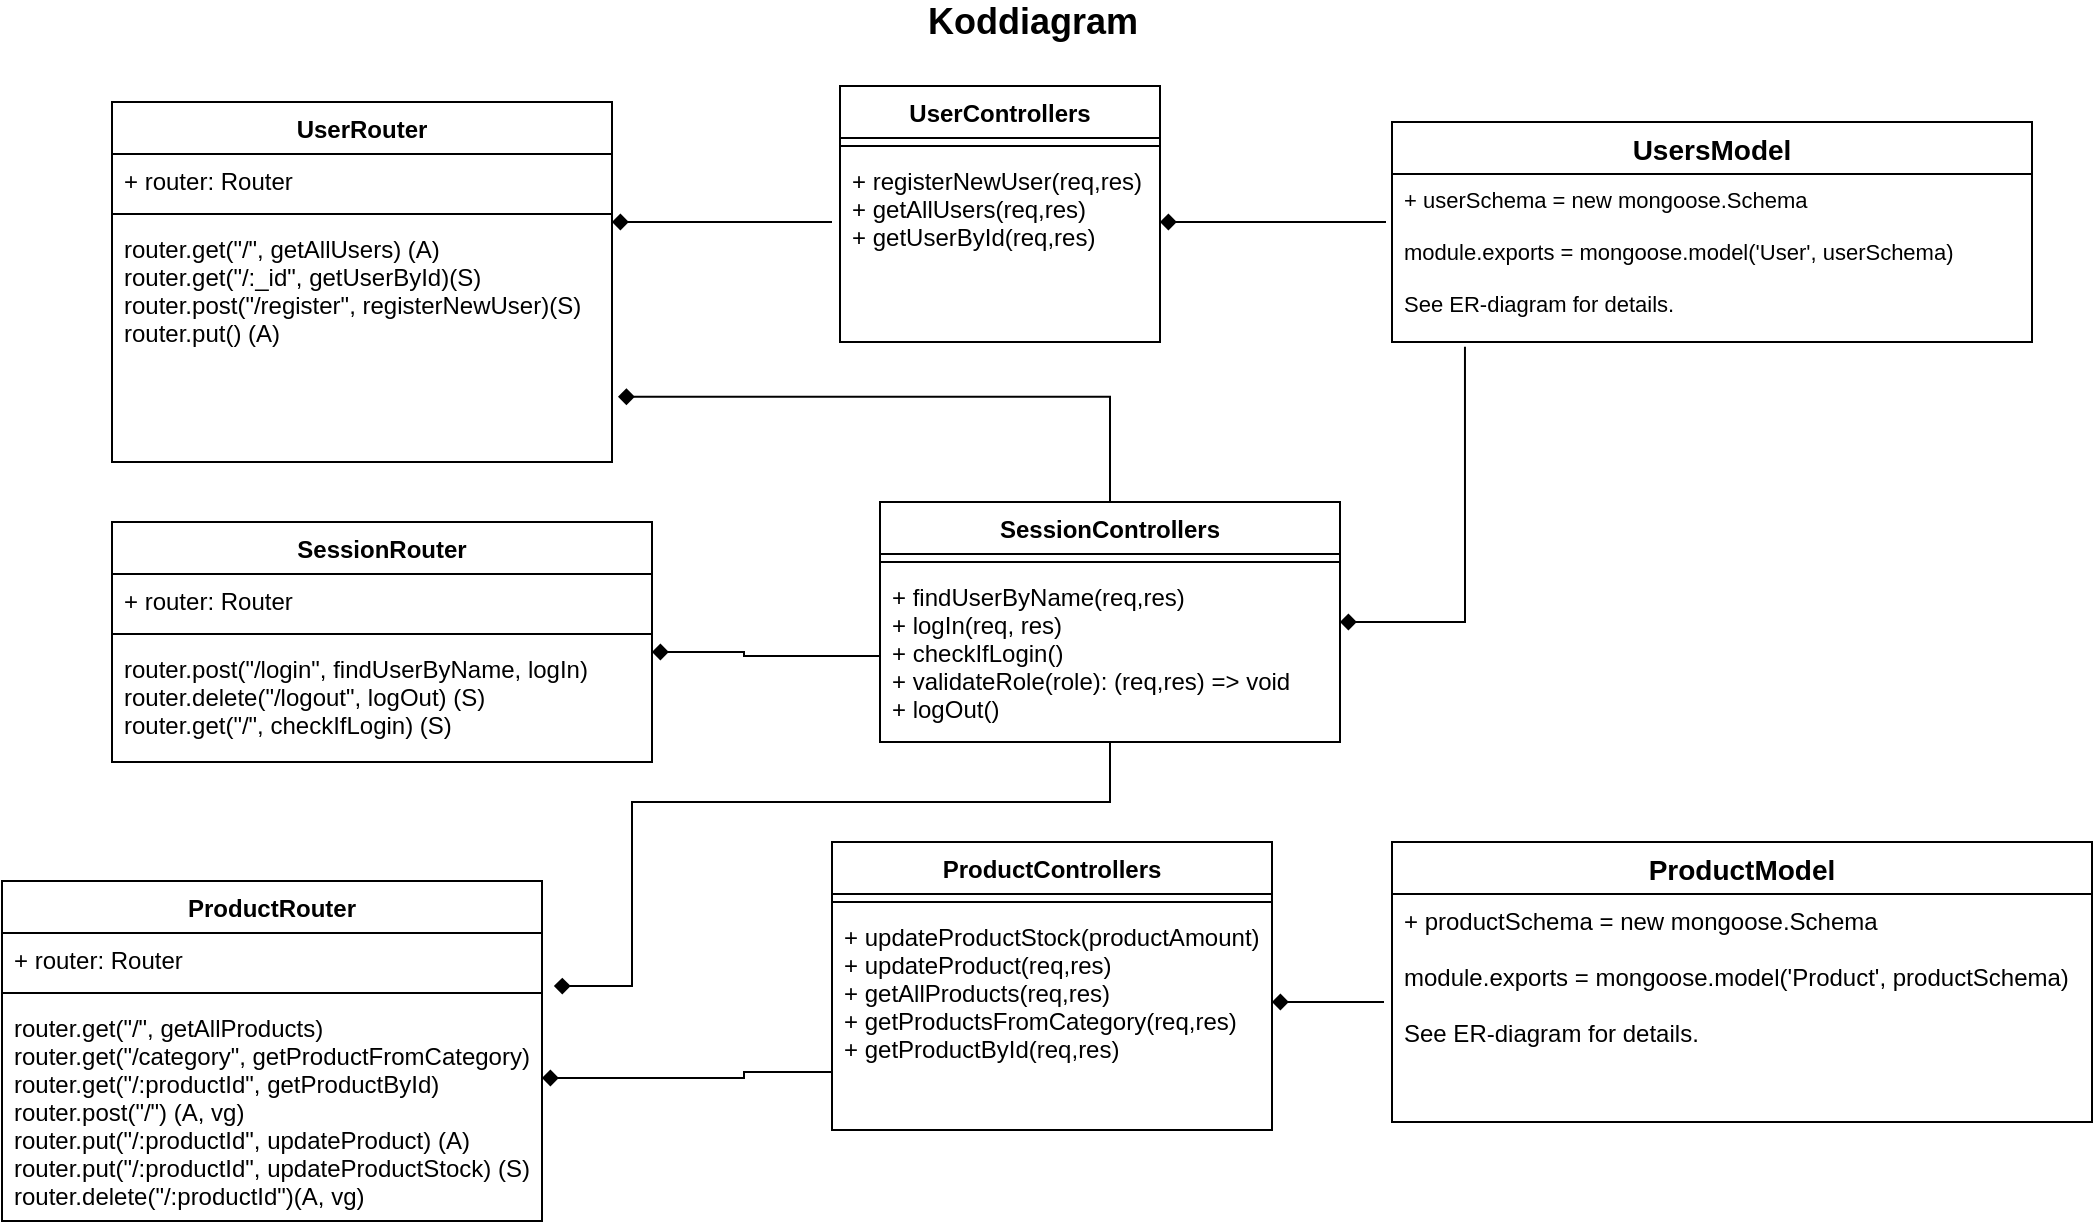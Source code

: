 <mxfile version="14.1.2" type="github">
  <diagram name="Page-1" id="5f0bae14-7c28-e335-631c-24af17079c00">
    <mxGraphModel dx="1422" dy="762" grid="1" gridSize="10" guides="1" tooltips="1" connect="1" arrows="1" fold="1" page="1" pageScale="1" pageWidth="1100" pageHeight="850" background="#ffffff" math="0" shadow="0">
      <root>
        <mxCell id="0" />
        <mxCell id="1" parent="0" />
        <mxCell id="vIjA369l-1uuV4axcZcj-1" value="UserRouter" style="swimlane;fontStyle=1;align=center;verticalAlign=top;childLayout=stackLayout;horizontal=1;startSize=26;horizontalStack=0;resizeParent=1;resizeParentMax=0;resizeLast=0;collapsible=1;marginBottom=0;" vertex="1" parent="1">
          <mxGeometry x="90" y="120" width="250" height="180" as="geometry" />
        </mxCell>
        <mxCell id="vIjA369l-1uuV4axcZcj-2" value="+ router: Router" style="text;strokeColor=none;fillColor=none;align=left;verticalAlign=top;spacingLeft=4;spacingRight=4;overflow=hidden;rotatable=0;points=[[0,0.5],[1,0.5]];portConstraint=eastwest;" vertex="1" parent="vIjA369l-1uuV4axcZcj-1">
          <mxGeometry y="26" width="250" height="26" as="geometry" />
        </mxCell>
        <mxCell id="vIjA369l-1uuV4axcZcj-3" value="" style="line;strokeWidth=1;fillColor=none;align=left;verticalAlign=middle;spacingTop=-1;spacingLeft=3;spacingRight=3;rotatable=0;labelPosition=right;points=[];portConstraint=eastwest;" vertex="1" parent="vIjA369l-1uuV4axcZcj-1">
          <mxGeometry y="52" width="250" height="8" as="geometry" />
        </mxCell>
        <mxCell id="vIjA369l-1uuV4axcZcj-4" value="router.get(&quot;/&quot;, getAllUsers) (A)&#xa;router.get(&quot;/:_id&quot;, getUserById)(S)&#xa;router.post(&quot;/register&quot;, registerNewUser)(S)&#xa;router.put() (A)" style="text;strokeColor=none;fillColor=none;align=left;verticalAlign=top;spacingLeft=4;spacingRight=4;overflow=hidden;rotatable=0;points=[[0,0.5],[1,0.5]];portConstraint=eastwest;" vertex="1" parent="vIjA369l-1uuV4axcZcj-1">
          <mxGeometry y="60" width="250" height="120" as="geometry" />
        </mxCell>
        <mxCell id="vIjA369l-1uuV4axcZcj-5" value="SessionRouter" style="swimlane;fontStyle=1;align=center;verticalAlign=top;childLayout=stackLayout;horizontal=1;startSize=26;horizontalStack=0;resizeParent=1;resizeParentMax=0;resizeLast=0;collapsible=1;marginBottom=0;" vertex="1" parent="1">
          <mxGeometry x="90" y="330" width="270" height="120" as="geometry" />
        </mxCell>
        <mxCell id="vIjA369l-1uuV4axcZcj-6" value="+ router: Router" style="text;strokeColor=none;fillColor=none;align=left;verticalAlign=top;spacingLeft=4;spacingRight=4;overflow=hidden;rotatable=0;points=[[0,0.5],[1,0.5]];portConstraint=eastwest;" vertex="1" parent="vIjA369l-1uuV4axcZcj-5">
          <mxGeometry y="26" width="270" height="26" as="geometry" />
        </mxCell>
        <mxCell id="vIjA369l-1uuV4axcZcj-7" value="" style="line;strokeWidth=1;fillColor=none;align=left;verticalAlign=middle;spacingTop=-1;spacingLeft=3;spacingRight=3;rotatable=0;labelPosition=right;points=[];portConstraint=eastwest;" vertex="1" parent="vIjA369l-1uuV4axcZcj-5">
          <mxGeometry y="52" width="270" height="8" as="geometry" />
        </mxCell>
        <mxCell id="vIjA369l-1uuV4axcZcj-8" value="router.post(&quot;/login&quot;, findUserByName, logIn) &#xa;router.delete(&quot;/logout&quot;, logOut) (S)&#xa;router.get(&quot;/&quot;, checkIfLogin) (S)" style="text;strokeColor=none;fillColor=none;align=left;verticalAlign=top;spacingLeft=4;spacingRight=4;overflow=hidden;rotatable=0;points=[[0,0.5],[1,0.5]];portConstraint=eastwest;" vertex="1" parent="vIjA369l-1uuV4axcZcj-5">
          <mxGeometry y="60" width="270" height="60" as="geometry" />
        </mxCell>
        <mxCell id="vIjA369l-1uuV4axcZcj-9" value="UsersModel" style="swimlane;fontStyle=1;childLayout=stackLayout;horizontal=1;startSize=26;horizontalStack=0;resizeParent=1;resizeParentMax=0;resizeLast=0;collapsible=1;marginBottom=0;align=center;fontSize=14;" vertex="1" parent="1">
          <mxGeometry x="730" y="130" width="320" height="110" as="geometry" />
        </mxCell>
        <mxCell id="vIjA369l-1uuV4axcZcj-10" value="+ userSchema = new mongoose.Schema&#xa;&#xa;module.exports = mongoose.model(&#39;User&#39;, userSchema)&#xa;&#xa;See ER-diagram for details. " style="text;strokeColor=none;fillColor=none;spacingLeft=4;spacingRight=4;overflow=hidden;rotatable=0;points=[[0,0.5],[1,0.5]];portConstraint=eastwest;fontSize=11;" vertex="1" parent="vIjA369l-1uuV4axcZcj-9">
          <mxGeometry y="26" width="320" height="84" as="geometry" />
        </mxCell>
        <mxCell id="vIjA369l-1uuV4axcZcj-11" value="UserControllers" style="swimlane;fontStyle=1;align=center;verticalAlign=top;childLayout=stackLayout;horizontal=1;startSize=26;horizontalStack=0;resizeParent=1;resizeParentMax=0;resizeLast=0;collapsible=1;marginBottom=0;" vertex="1" parent="1">
          <mxGeometry x="454" y="112" width="160" height="128" as="geometry" />
        </mxCell>
        <mxCell id="vIjA369l-1uuV4axcZcj-12" value="" style="line;strokeWidth=1;fillColor=none;align=left;verticalAlign=middle;spacingTop=-1;spacingLeft=3;spacingRight=3;rotatable=0;labelPosition=right;points=[];portConstraint=eastwest;" vertex="1" parent="vIjA369l-1uuV4axcZcj-11">
          <mxGeometry y="26" width="160" height="8" as="geometry" />
        </mxCell>
        <mxCell id="vIjA369l-1uuV4axcZcj-13" value="+ registerNewUser(req,res)&#xa;+ getAllUsers(req,res)&#xa;+ getUserById(req,res)" style="text;strokeColor=none;fillColor=none;align=left;verticalAlign=top;spacingLeft=4;spacingRight=4;overflow=hidden;rotatable=0;points=[[0,0.5],[1,0.5]];portConstraint=eastwest;" vertex="1" parent="vIjA369l-1uuV4axcZcj-11">
          <mxGeometry y="34" width="160" height="94" as="geometry" />
        </mxCell>
        <mxCell id="vIjA369l-1uuV4axcZcj-14" style="edgeStyle=orthogonalEdgeStyle;rounded=0;orthogonalLoop=1;jettySize=auto;html=1;endArrow=none;endFill=0;startArrow=diamond;startFill=1;" edge="1" parent="1" source="vIjA369l-1uuV4axcZcj-34" target="vIjA369l-1uuV4axcZcj-30">
          <mxGeometry relative="1" as="geometry">
            <mxPoint x="400" y="608" as="targetPoint" />
            <Array as="points">
              <mxPoint x="406" y="608" />
              <mxPoint x="406" y="605" />
            </Array>
          </mxGeometry>
        </mxCell>
        <mxCell id="vIjA369l-1uuV4axcZcj-15" style="edgeStyle=orthogonalEdgeStyle;rounded=0;orthogonalLoop=1;jettySize=auto;html=1;endArrow=none;endFill=0;startArrow=diamond;startFill=1;" edge="1" parent="1" source="vIjA369l-1uuV4axcZcj-30">
          <mxGeometry relative="1" as="geometry">
            <mxPoint x="726" y="570" as="targetPoint" />
            <Array as="points">
              <mxPoint x="670" y="570" />
              <mxPoint x="670" y="570" />
            </Array>
          </mxGeometry>
        </mxCell>
        <mxCell id="vIjA369l-1uuV4axcZcj-16" style="edgeStyle=orthogonalEdgeStyle;rounded=0;orthogonalLoop=1;jettySize=auto;html=1;endArrow=none;endFill=0;startArrow=diamond;startFill=1;entryX=-0.025;entryY=0.362;entryDx=0;entryDy=0;entryPerimeter=0;" edge="1" parent="1" source="vIjA369l-1uuV4axcZcj-4" target="vIjA369l-1uuV4axcZcj-13">
          <mxGeometry relative="1" as="geometry">
            <mxPoint x="440" y="180" as="targetPoint" />
            <Array as="points">
              <mxPoint x="370" y="180" />
              <mxPoint x="370" y="180" />
            </Array>
          </mxGeometry>
        </mxCell>
        <mxCell id="vIjA369l-1uuV4axcZcj-17" style="edgeStyle=orthogonalEdgeStyle;rounded=0;orthogonalLoop=1;jettySize=auto;html=1;endArrow=none;endFill=0;startArrow=diamond;startFill=1;" edge="1" parent="1" source="vIjA369l-1uuV4axcZcj-13">
          <mxGeometry relative="1" as="geometry">
            <mxPoint x="727" y="180" as="targetPoint" />
            <Array as="points">
              <mxPoint x="727" y="180" />
            </Array>
          </mxGeometry>
        </mxCell>
        <mxCell id="vIjA369l-1uuV4axcZcj-18" value="&lt;font style=&quot;font-size: 18px&quot;&gt;&lt;b&gt;Koddiagram&lt;/b&gt;&lt;/font&gt;" style="text;html=1;align=center;verticalAlign=middle;resizable=0;points=[];autosize=1;fontSize=12;" vertex="1" parent="1">
          <mxGeometry x="490" y="70" width="120" height="20" as="geometry" />
        </mxCell>
        <mxCell id="vIjA369l-1uuV4axcZcj-19" style="edgeStyle=orthogonalEdgeStyle;rounded=0;orthogonalLoop=1;jettySize=auto;html=1;fontSize=12;startArrow=diamond;startFill=1;endArrow=none;endFill=0;entryX=0;entryY=0.5;entryDx=0;entryDy=0;" edge="1" parent="1" source="vIjA369l-1uuV4axcZcj-8" target="vIjA369l-1uuV4axcZcj-27">
          <mxGeometry relative="1" as="geometry">
            <mxPoint x="406" y="395" as="targetPoint" />
            <Array as="points">
              <mxPoint x="406" y="395" />
              <mxPoint x="406" y="397" />
            </Array>
          </mxGeometry>
        </mxCell>
        <mxCell id="vIjA369l-1uuV4axcZcj-20" style="edgeStyle=orthogonalEdgeStyle;rounded=0;orthogonalLoop=1;jettySize=auto;html=1;entryX=0.114;entryY=1.029;entryDx=0;entryDy=0;entryPerimeter=0;fontSize=12;endArrow=none;endFill=0;startArrow=diamond;startFill=1;" edge="1" parent="1" source="vIjA369l-1uuV4axcZcj-27" target="vIjA369l-1uuV4axcZcj-10">
          <mxGeometry relative="1" as="geometry">
            <mxPoint x="731.98" y="280.35" as="targetPoint" />
            <Array as="points">
              <mxPoint x="766" y="380" />
            </Array>
          </mxGeometry>
        </mxCell>
        <mxCell id="vIjA369l-1uuV4axcZcj-21" value="ProductModel" style="swimlane;fontStyle=1;childLayout=stackLayout;horizontal=1;startSize=26;horizontalStack=0;resizeParent=1;resizeParentMax=0;resizeLast=0;collapsible=1;marginBottom=0;align=center;fontSize=14;" vertex="1" parent="1">
          <mxGeometry x="730" y="490" width="350" height="140" as="geometry" />
        </mxCell>
        <mxCell id="vIjA369l-1uuV4axcZcj-22" value="+ productSchema = new mongoose.Schema&#xa;&#xa;module.exports = mongoose.model(&#39;Product&#39;, productSchema)&#xa;&#xa;See ER-diagram for details. " style="text;strokeColor=none;fillColor=none;spacingLeft=4;spacingRight=4;overflow=hidden;rotatable=0;points=[[0,0.5],[1,0.5]];portConstraint=eastwest;fontSize=12;" vertex="1" parent="vIjA369l-1uuV4axcZcj-21">
          <mxGeometry y="26" width="350" height="114" as="geometry" />
        </mxCell>
        <mxCell id="vIjA369l-1uuV4axcZcj-23" style="edgeStyle=orthogonalEdgeStyle;rounded=0;orthogonalLoop=1;jettySize=auto;html=1;entryX=1.012;entryY=0.728;entryDx=0;entryDy=0;entryPerimeter=0;startArrow=none;startFill=0;endArrow=diamond;endFill=1;" edge="1" parent="1" source="vIjA369l-1uuV4axcZcj-25" target="vIjA369l-1uuV4axcZcj-4">
          <mxGeometry relative="1" as="geometry" />
        </mxCell>
        <mxCell id="vIjA369l-1uuV4axcZcj-24" style="edgeStyle=orthogonalEdgeStyle;rounded=0;orthogonalLoop=1;jettySize=auto;html=1;entryX=1.022;entryY=1.02;entryDx=0;entryDy=0;entryPerimeter=0;startArrow=none;startFill=0;endArrow=diamond;endFill=1;" edge="1" parent="1" source="vIjA369l-1uuV4axcZcj-25" target="vIjA369l-1uuV4axcZcj-32">
          <mxGeometry relative="1" as="geometry">
            <Array as="points">
              <mxPoint x="589" y="470" />
              <mxPoint x="350" y="470" />
              <mxPoint x="350" y="562" />
            </Array>
          </mxGeometry>
        </mxCell>
        <mxCell id="vIjA369l-1uuV4axcZcj-25" value="SessionControllers" style="swimlane;fontStyle=1;align=center;verticalAlign=top;childLayout=stackLayout;horizontal=1;startSize=26;horizontalStack=0;resizeParent=1;resizeParentMax=0;resizeLast=0;collapsible=1;marginBottom=0;" vertex="1" parent="1">
          <mxGeometry x="474" y="320" width="230" height="120" as="geometry" />
        </mxCell>
        <mxCell id="vIjA369l-1uuV4axcZcj-26" value="" style="line;strokeWidth=1;fillColor=none;align=left;verticalAlign=middle;spacingTop=-1;spacingLeft=3;spacingRight=3;rotatable=0;labelPosition=right;points=[];portConstraint=eastwest;" vertex="1" parent="vIjA369l-1uuV4axcZcj-25">
          <mxGeometry y="26" width="230" height="8" as="geometry" />
        </mxCell>
        <mxCell id="vIjA369l-1uuV4axcZcj-27" value="+ findUserByName(req,res)&#xa;+ logIn(req, res) &#xa;+ checkIfLogin()&#xa;+ validateRole(role): (req,res) =&gt; void&#xa;+ logOut()" style="text;strokeColor=none;fillColor=none;align=left;verticalAlign=top;spacingLeft=4;spacingRight=4;overflow=hidden;rotatable=0;points=[[0,0.5],[1,0.5]];portConstraint=eastwest;" vertex="1" parent="vIjA369l-1uuV4axcZcj-25">
          <mxGeometry y="34" width="230" height="86" as="geometry" />
        </mxCell>
        <mxCell id="vIjA369l-1uuV4axcZcj-28" value="ProductControllers" style="swimlane;fontStyle=1;align=center;verticalAlign=top;childLayout=stackLayout;horizontal=1;startSize=26;horizontalStack=0;resizeParent=1;resizeParentMax=0;resizeLast=0;collapsible=1;marginBottom=0;" vertex="1" parent="1">
          <mxGeometry x="450" y="490" width="220" height="144" as="geometry" />
        </mxCell>
        <mxCell id="vIjA369l-1uuV4axcZcj-29" value="" style="line;strokeWidth=1;fillColor=none;align=left;verticalAlign=middle;spacingTop=-1;spacingLeft=3;spacingRight=3;rotatable=0;labelPosition=right;points=[];portConstraint=eastwest;" vertex="1" parent="vIjA369l-1uuV4axcZcj-28">
          <mxGeometry y="26" width="220" height="8" as="geometry" />
        </mxCell>
        <mxCell id="vIjA369l-1uuV4axcZcj-30" value="+ updateProductStock(productAmount)&#xa;+ updateProduct(req,res) &#xa;+ getAllProducts(req,res)&#xa;+ getProductsFromCategory(req,res)&#xa;+ getProductById(req,res)" style="text;strokeColor=none;fillColor=none;align=left;verticalAlign=top;spacingLeft=4;spacingRight=4;overflow=hidden;rotatable=0;points=[[0,0.5],[1,0.5]];portConstraint=eastwest;" vertex="1" parent="vIjA369l-1uuV4axcZcj-28">
          <mxGeometry y="34" width="220" height="110" as="geometry" />
        </mxCell>
        <mxCell id="vIjA369l-1uuV4axcZcj-31" value="ProductRouter" style="swimlane;fontStyle=1;align=center;verticalAlign=top;childLayout=stackLayout;horizontal=1;startSize=26;horizontalStack=0;resizeParent=1;resizeParentMax=0;resizeLast=0;collapsible=1;marginBottom=0;" vertex="1" parent="1">
          <mxGeometry x="35" y="509.5" width="270" height="170" as="geometry" />
        </mxCell>
        <mxCell id="vIjA369l-1uuV4axcZcj-32" value="+ router: Router" style="text;strokeColor=none;fillColor=none;align=left;verticalAlign=top;spacingLeft=4;spacingRight=4;overflow=hidden;rotatable=0;points=[[0,0.5],[1,0.5]];portConstraint=eastwest;" vertex="1" parent="vIjA369l-1uuV4axcZcj-31">
          <mxGeometry y="26" width="270" height="26" as="geometry" />
        </mxCell>
        <mxCell id="vIjA369l-1uuV4axcZcj-33" value="" style="line;strokeWidth=1;fillColor=none;align=left;verticalAlign=middle;spacingTop=-1;spacingLeft=3;spacingRight=3;rotatable=0;labelPosition=right;points=[];portConstraint=eastwest;" vertex="1" parent="vIjA369l-1uuV4axcZcj-31">
          <mxGeometry y="52" width="270" height="8" as="geometry" />
        </mxCell>
        <mxCell id="vIjA369l-1uuV4axcZcj-34" value="router.get(&quot;/&quot;, getAllProducts)&#xa;router.get(&quot;/category&quot;, getProductFromCategory)&#xa;router.get(&quot;/:productId&quot;, getProductById)&#xa;router.post(&quot;/&quot;) (A, vg)&#xa;router.put(&quot;/:productId&quot;, updateProduct) (A)&#xa;router.put(&quot;/:productId&quot;, updateProductStock) (S)&#xa;router.delete(&quot;/:productId&quot;)(A, vg)&#xa;" style="text;strokeColor=none;fillColor=none;align=left;verticalAlign=top;spacingLeft=4;spacingRight=4;overflow=hidden;rotatable=0;points=[[0,0.5],[1,0.5]];portConstraint=eastwest;" vertex="1" parent="vIjA369l-1uuV4axcZcj-31">
          <mxGeometry y="60" width="270" height="110" as="geometry" />
        </mxCell>
      </root>
    </mxGraphModel>
  </diagram>
</mxfile>
